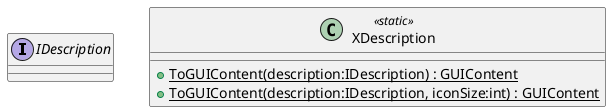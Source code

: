 @startuml
interface IDescription {
}
class XDescription <<static>> {
    + {static} ToGUIContent(description:IDescription) : GUIContent
    + {static} ToGUIContent(description:IDescription, iconSize:int) : GUIContent
}
@enduml
